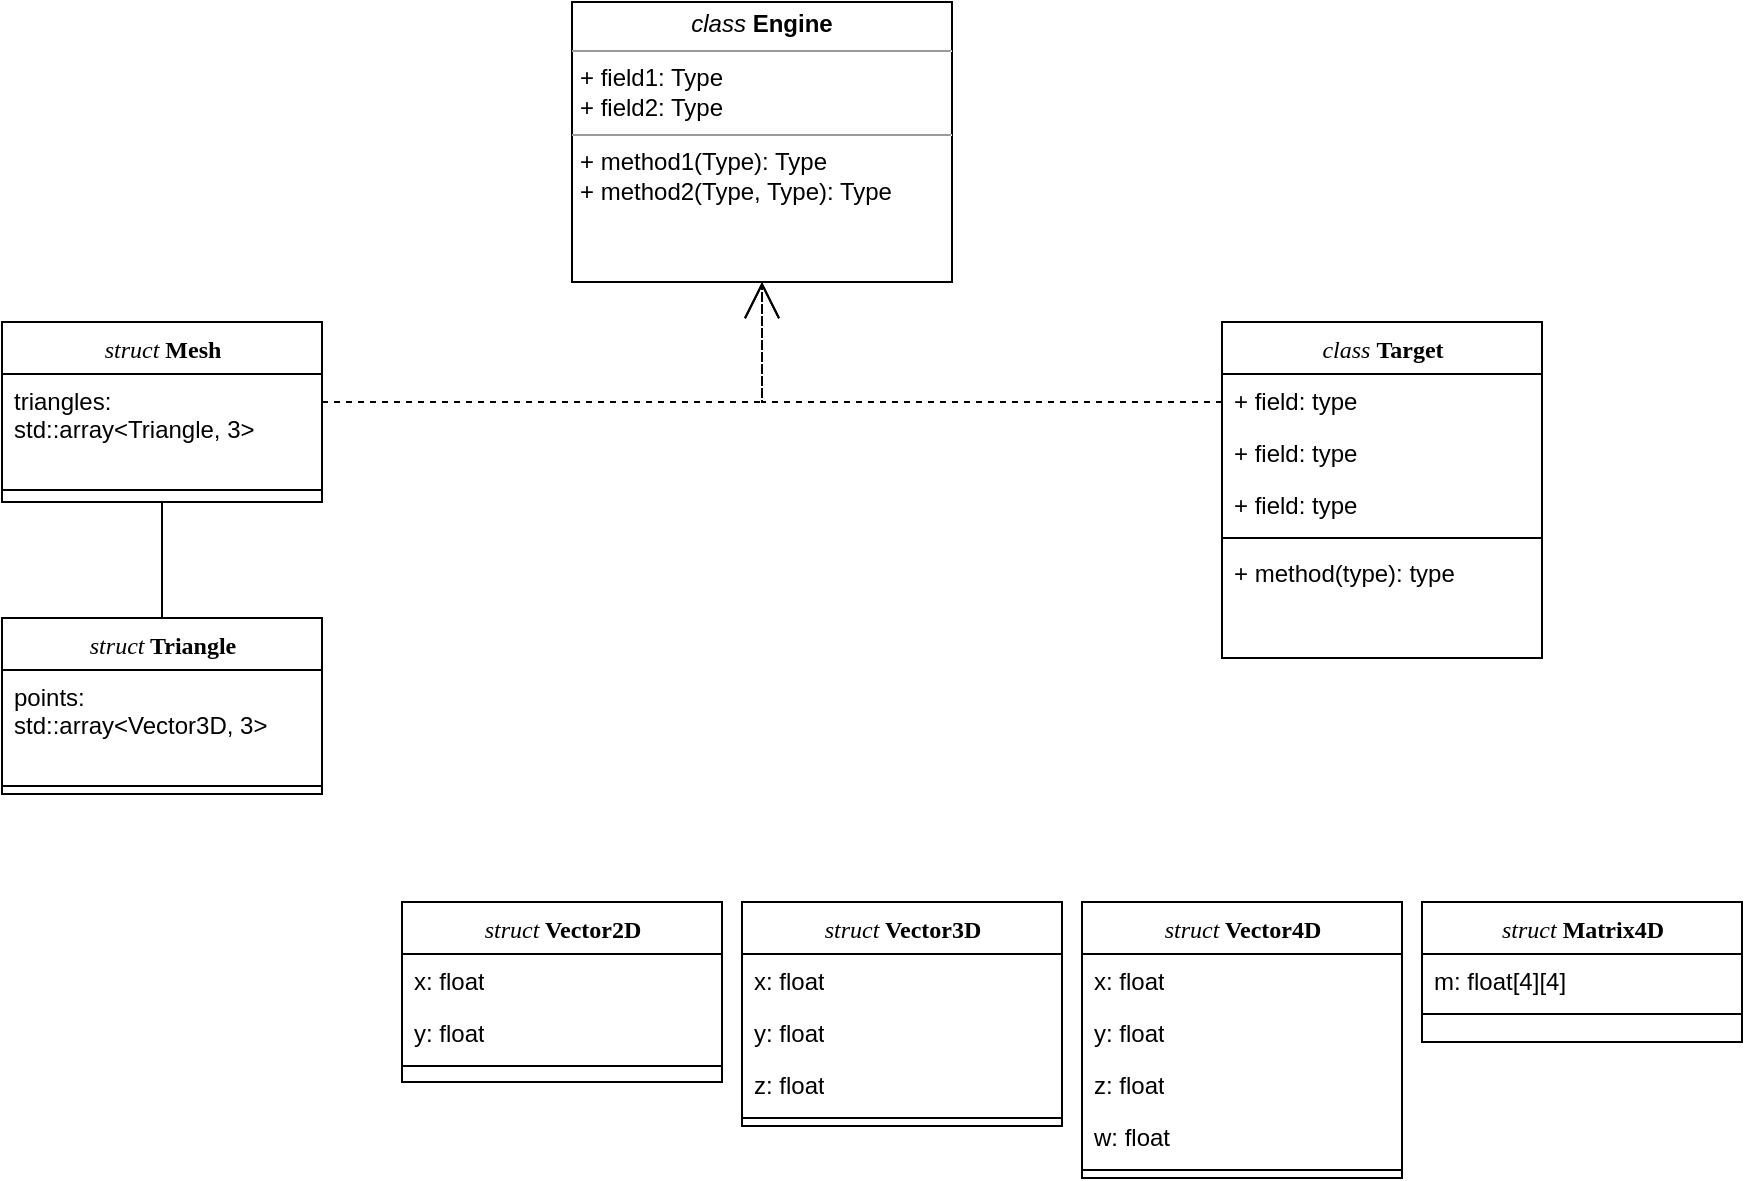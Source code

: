 <mxfile version="13.9.6" type="device"><diagram name="Page-1" id="6133507b-19e7-1e82-6fc7-422aa6c4b21f"><mxGraphModel dx="1137" dy="649" grid="1" gridSize="10" guides="1" tooltips="1" connect="1" arrows="1" fold="1" page="1" pageScale="1" pageWidth="1100" pageHeight="850" background="#ffffff" math="0" shadow="0"><root><mxCell id="0"/><mxCell id="1" parent="0"/><mxCell id="b94bc138ca980ef-13" style="edgeStyle=orthogonalEdgeStyle;rounded=0;html=1;dashed=1;labelBackgroundColor=none;startArrow=none;startFill=0;startSize=8;endArrow=open;endFill=0;endSize=16;fontFamily=Verdana;fontSize=12;" parent="1" source="235556782a83e6d0-1" target="b94bc138ca980ef-1" edge="1"><mxGeometry relative="1" as="geometry"><Array as="points"><mxPoint x="550" y="240"/></Array></mxGeometry></mxCell><mxCell id="235556782a83e6d0-1" value="&lt;i&gt;&lt;span style=&quot;font-weight: normal&quot;&gt;class&lt;/span&gt; &lt;/i&gt;Target" style="swimlane;html=1;fontStyle=1;align=center;verticalAlign=top;childLayout=stackLayout;horizontal=1;startSize=26;horizontalStack=0;resizeParent=1;resizeLast=0;collapsible=1;marginBottom=0;swimlaneFillColor=#ffffff;rounded=0;shadow=0;comic=0;labelBackgroundColor=none;strokeWidth=1;fillColor=none;fontFamily=Verdana;fontSize=12" parent="1" vertex="1"><mxGeometry x="780" y="200" width="160" height="168" as="geometry"/></mxCell><mxCell id="235556782a83e6d0-2" value="+ field: type" style="text;html=1;strokeColor=none;fillColor=none;align=left;verticalAlign=top;spacingLeft=4;spacingRight=4;whiteSpace=wrap;overflow=hidden;rotatable=0;points=[[0,0.5],[1,0.5]];portConstraint=eastwest;" parent="235556782a83e6d0-1" vertex="1"><mxGeometry y="26" width="160" height="26" as="geometry"/></mxCell><mxCell id="235556782a83e6d0-3" value="+ field: type" style="text;html=1;strokeColor=none;fillColor=none;align=left;verticalAlign=top;spacingLeft=4;spacingRight=4;whiteSpace=wrap;overflow=hidden;rotatable=0;points=[[0,0.5],[1,0.5]];portConstraint=eastwest;" parent="235556782a83e6d0-1" vertex="1"><mxGeometry y="52" width="160" height="26" as="geometry"/></mxCell><mxCell id="235556782a83e6d0-5" value="+ field: type" style="text;html=1;strokeColor=none;fillColor=none;align=left;verticalAlign=top;spacingLeft=4;spacingRight=4;whiteSpace=wrap;overflow=hidden;rotatable=0;points=[[0,0.5],[1,0.5]];portConstraint=eastwest;" parent="235556782a83e6d0-1" vertex="1"><mxGeometry y="78" width="160" height="26" as="geometry"/></mxCell><mxCell id="235556782a83e6d0-6" value="" style="line;html=1;strokeWidth=1;fillColor=none;align=left;verticalAlign=middle;spacingTop=-1;spacingLeft=3;spacingRight=3;rotatable=0;labelPosition=right;points=[];portConstraint=eastwest;" parent="235556782a83e6d0-1" vertex="1"><mxGeometry y="104" width="160" height="8" as="geometry"/></mxCell><mxCell id="235556782a83e6d0-7" value="+ method(type): type" style="text;html=1;strokeColor=none;fillColor=none;align=left;verticalAlign=top;spacingLeft=4;spacingRight=4;whiteSpace=wrap;overflow=hidden;rotatable=0;points=[[0,0.5],[1,0.5]];portConstraint=eastwest;" parent="235556782a83e6d0-1" vertex="1"><mxGeometry y="112" width="160" height="26" as="geometry"/></mxCell><mxCell id="b94bc138ca980ef-12" style="edgeStyle=orthogonalEdgeStyle;rounded=0;html=1;dashed=1;labelBackgroundColor=none;startArrow=none;startFill=0;startSize=8;endArrow=open;endFill=0;endSize=16;fontFamily=Verdana;fontSize=12;" parent="1" source="78961159f06e98e8-69" target="b94bc138ca980ef-1" edge="1"><mxGeometry relative="1" as="geometry"><Array as="points"><mxPoint x="550" y="240"/></Array></mxGeometry></mxCell><mxCell id="78961159f06e98e8-69" value="&lt;i&gt;&lt;span style=&quot;font-weight: normal&quot;&gt;struct&lt;/span&gt;&lt;/i&gt;&lt;b&gt; Mesh&lt;br&gt;&lt;/b&gt;" style="swimlane;html=1;fontStyle=1;align=center;verticalAlign=top;childLayout=stackLayout;horizontal=1;startSize=26;horizontalStack=0;resizeParent=1;resizeLast=0;collapsible=1;marginBottom=0;swimlaneFillColor=#ffffff;rounded=0;shadow=0;comic=0;labelBackgroundColor=none;strokeWidth=1;fillColor=none;fontFamily=Verdana;fontSize=12" parent="1" vertex="1"><mxGeometry x="170" y="200" width="160" height="90" as="geometry"/></mxCell><mxCell id="78961159f06e98e8-70" value="&lt;div&gt;triangles: std::array&amp;lt;Triangle, 3&amp;gt;&lt;/div&gt;" style="text;html=1;strokeColor=none;fillColor=none;align=left;verticalAlign=top;spacingLeft=4;spacingRight=4;whiteSpace=wrap;overflow=hidden;rotatable=0;points=[[0,0.5],[1,0.5]];portConstraint=eastwest;" parent="78961159f06e98e8-69" vertex="1"><mxGeometry y="26" width="160" height="54" as="geometry"/></mxCell><mxCell id="78961159f06e98e8-77" value="" style="line;html=1;strokeWidth=1;fillColor=none;align=left;verticalAlign=middle;spacingTop=-1;spacingLeft=3;spacingRight=3;rotatable=0;labelPosition=right;points=[];portConstraint=eastwest;" parent="78961159f06e98e8-69" vertex="1"><mxGeometry y="80" width="160" height="8" as="geometry"/></mxCell><mxCell id="78961159f06e98e8-82" value="&lt;span style=&quot;font-weight: normal&quot;&gt;&lt;i&gt;struct&lt;/i&gt;&lt;/span&gt; Vector2D" style="swimlane;html=1;fontStyle=1;align=center;verticalAlign=top;childLayout=stackLayout;horizontal=1;startSize=26;horizontalStack=0;resizeParent=1;resizeLast=0;collapsible=1;marginBottom=0;swimlaneFillColor=#ffffff;rounded=0;shadow=0;comic=0;labelBackgroundColor=none;strokeWidth=1;fillColor=none;fontFamily=Verdana;fontSize=12" parent="1" vertex="1"><mxGeometry x="370" y="490" width="160" height="90" as="geometry"/></mxCell><mxCell id="78961159f06e98e8-84" value="x: float" style="text;html=1;strokeColor=none;fillColor=none;align=left;verticalAlign=top;spacingLeft=4;spacingRight=4;whiteSpace=wrap;overflow=hidden;rotatable=0;points=[[0,0.5],[1,0.5]];portConstraint=eastwest;" parent="78961159f06e98e8-82" vertex="1"><mxGeometry y="26" width="160" height="26" as="geometry"/></mxCell><mxCell id="78961159f06e98e8-89" value="y: float" style="text;html=1;strokeColor=none;fillColor=none;align=left;verticalAlign=top;spacingLeft=4;spacingRight=4;whiteSpace=wrap;overflow=hidden;rotatable=0;points=[[0,0.5],[1,0.5]];portConstraint=eastwest;" parent="78961159f06e98e8-82" vertex="1"><mxGeometry y="52" width="160" height="26" as="geometry"/></mxCell><mxCell id="78961159f06e98e8-90" value="" style="line;html=1;strokeWidth=1;fillColor=none;align=left;verticalAlign=middle;spacingTop=-1;spacingLeft=3;spacingRight=3;rotatable=0;labelPosition=right;points=[];portConstraint=eastwest;" parent="78961159f06e98e8-82" vertex="1"><mxGeometry y="78" width="160" height="8" as="geometry"/></mxCell><mxCell id="b94bc138ca980ef-1" value="&lt;p style=&quot;margin: 0px ; margin-top: 4px ; text-align: center&quot;&gt;&lt;i&gt;class &lt;/i&gt;&lt;b&gt;Engine&lt;/b&gt;&lt;/p&gt;&lt;hr size=&quot;1&quot;&gt;&lt;p style=&quot;margin: 0px ; margin-left: 4px&quot;&gt;+ field1: Type&lt;br&gt;+ field2: Type&lt;/p&gt;&lt;hr size=&quot;1&quot;&gt;&lt;p style=&quot;margin: 0px ; margin-left: 4px&quot;&gt;+ method1(Type): Type&lt;br&gt;+ method2(Type, Type): Type&lt;/p&gt;" style="verticalAlign=top;align=left;overflow=fill;fontSize=12;fontFamily=Helvetica;html=1;rounded=0;shadow=0;comic=0;labelBackgroundColor=none;strokeWidth=1" parent="1" vertex="1"><mxGeometry x="455" y="40" width="190" height="140" as="geometry"/></mxCell><mxCell id="WUHdar76lvfMX7WVEdPJ-10" style="edgeStyle=orthogonalEdgeStyle;rounded=0;orthogonalLoop=1;jettySize=auto;html=1;exitX=0.5;exitY=0;exitDx=0;exitDy=0;entryX=0.5;entryY=1;entryDx=0;entryDy=0;endArrow=none;endFill=0;" edge="1" parent="1" source="WUHdar76lvfMX7WVEdPJ-7" target="78961159f06e98e8-69"><mxGeometry relative="1" as="geometry"/></mxCell><mxCell id="WUHdar76lvfMX7WVEdPJ-7" value="&lt;i&gt;&lt;span style=&quot;font-weight: normal&quot;&gt;struct&lt;/span&gt;&lt;/i&gt;&lt;b&gt; Triangle&lt;/b&gt;" style="swimlane;html=1;fontStyle=1;align=center;verticalAlign=top;childLayout=stackLayout;horizontal=1;startSize=26;horizontalStack=0;resizeParent=1;resizeLast=0;collapsible=1;marginBottom=0;swimlaneFillColor=#ffffff;rounded=0;shadow=0;comic=0;labelBackgroundColor=none;strokeWidth=1;fillColor=none;fontFamily=Verdana;fontSize=12" vertex="1" parent="1"><mxGeometry x="170" y="348" width="160" height="88" as="geometry"/></mxCell><mxCell id="WUHdar76lvfMX7WVEdPJ-8" value="&lt;div&gt;points:&lt;/div&gt;&lt;div&gt; std::array&amp;lt;Vector3D, 3&amp;gt;&lt;br&gt;&lt;/div&gt;" style="text;html=1;strokeColor=none;fillColor=none;align=left;verticalAlign=top;spacingLeft=4;spacingRight=4;whiteSpace=wrap;overflow=hidden;rotatable=0;points=[[0,0.5],[1,0.5]];portConstraint=eastwest;" vertex="1" parent="WUHdar76lvfMX7WVEdPJ-7"><mxGeometry y="26" width="160" height="54" as="geometry"/></mxCell><mxCell id="WUHdar76lvfMX7WVEdPJ-9" value="" style="line;html=1;strokeWidth=1;fillColor=none;align=left;verticalAlign=middle;spacingTop=-1;spacingLeft=3;spacingRight=3;rotatable=0;labelPosition=right;points=[];portConstraint=eastwest;" vertex="1" parent="WUHdar76lvfMX7WVEdPJ-7"><mxGeometry y="80" width="160" height="8" as="geometry"/></mxCell><mxCell id="WUHdar76lvfMX7WVEdPJ-13" value="&lt;span style=&quot;font-weight: normal&quot;&gt;&lt;i&gt;struct&lt;/i&gt;&lt;/span&gt; Vector3D" style="swimlane;html=1;fontStyle=1;align=center;verticalAlign=top;childLayout=stackLayout;horizontal=1;startSize=26;horizontalStack=0;resizeParent=1;resizeLast=0;collapsible=1;marginBottom=0;swimlaneFillColor=#ffffff;rounded=0;shadow=0;comic=0;labelBackgroundColor=none;strokeWidth=1;fillColor=none;fontFamily=Verdana;fontSize=12" vertex="1" parent="1"><mxGeometry x="540" y="490" width="160" height="112" as="geometry"/></mxCell><mxCell id="WUHdar76lvfMX7WVEdPJ-14" value="x: float" style="text;html=1;strokeColor=none;fillColor=none;align=left;verticalAlign=top;spacingLeft=4;spacingRight=4;whiteSpace=wrap;overflow=hidden;rotatable=0;points=[[0,0.5],[1,0.5]];portConstraint=eastwest;" vertex="1" parent="WUHdar76lvfMX7WVEdPJ-13"><mxGeometry y="26" width="160" height="26" as="geometry"/></mxCell><mxCell id="WUHdar76lvfMX7WVEdPJ-15" value="y: float" style="text;html=1;strokeColor=none;fillColor=none;align=left;verticalAlign=top;spacingLeft=4;spacingRight=4;whiteSpace=wrap;overflow=hidden;rotatable=0;points=[[0,0.5],[1,0.5]];portConstraint=eastwest;" vertex="1" parent="WUHdar76lvfMX7WVEdPJ-13"><mxGeometry y="52" width="160" height="26" as="geometry"/></mxCell><mxCell id="WUHdar76lvfMX7WVEdPJ-17" value="z: float" style="text;html=1;strokeColor=none;fillColor=none;align=left;verticalAlign=top;spacingLeft=4;spacingRight=4;whiteSpace=wrap;overflow=hidden;rotatable=0;points=[[0,0.5],[1,0.5]];portConstraint=eastwest;" vertex="1" parent="WUHdar76lvfMX7WVEdPJ-13"><mxGeometry y="78" width="160" height="26" as="geometry"/></mxCell><mxCell id="WUHdar76lvfMX7WVEdPJ-16" value="" style="line;html=1;strokeWidth=1;fillColor=none;align=left;verticalAlign=middle;spacingTop=-1;spacingLeft=3;spacingRight=3;rotatable=0;labelPosition=right;points=[];portConstraint=eastwest;" vertex="1" parent="WUHdar76lvfMX7WVEdPJ-13"><mxGeometry y="104" width="160" height="8" as="geometry"/></mxCell><mxCell id="WUHdar76lvfMX7WVEdPJ-18" value="&lt;span style=&quot;font-weight: normal&quot;&gt;&lt;i&gt;struct&lt;/i&gt;&lt;/span&gt; Vector4D" style="swimlane;html=1;fontStyle=1;align=center;verticalAlign=top;childLayout=stackLayout;horizontal=1;startSize=26;horizontalStack=0;resizeParent=1;resizeLast=0;collapsible=1;marginBottom=0;swimlaneFillColor=#ffffff;rounded=0;shadow=0;comic=0;labelBackgroundColor=none;strokeWidth=1;fillColor=none;fontFamily=Verdana;fontSize=12" vertex="1" parent="1"><mxGeometry x="710" y="490" width="160" height="138" as="geometry"/></mxCell><mxCell id="WUHdar76lvfMX7WVEdPJ-19" value="x: float" style="text;html=1;strokeColor=none;fillColor=none;align=left;verticalAlign=top;spacingLeft=4;spacingRight=4;whiteSpace=wrap;overflow=hidden;rotatable=0;points=[[0,0.5],[1,0.5]];portConstraint=eastwest;" vertex="1" parent="WUHdar76lvfMX7WVEdPJ-18"><mxGeometry y="26" width="160" height="26" as="geometry"/></mxCell><mxCell id="WUHdar76lvfMX7WVEdPJ-20" value="y: float" style="text;html=1;strokeColor=none;fillColor=none;align=left;verticalAlign=top;spacingLeft=4;spacingRight=4;whiteSpace=wrap;overflow=hidden;rotatable=0;points=[[0,0.5],[1,0.5]];portConstraint=eastwest;" vertex="1" parent="WUHdar76lvfMX7WVEdPJ-18"><mxGeometry y="52" width="160" height="26" as="geometry"/></mxCell><mxCell id="WUHdar76lvfMX7WVEdPJ-23" value="z: float" style="text;html=1;strokeColor=none;fillColor=none;align=left;verticalAlign=top;spacingLeft=4;spacingRight=4;whiteSpace=wrap;overflow=hidden;rotatable=0;points=[[0,0.5],[1,0.5]];portConstraint=eastwest;" vertex="1" parent="WUHdar76lvfMX7WVEdPJ-18"><mxGeometry y="78" width="160" height="26" as="geometry"/></mxCell><mxCell id="WUHdar76lvfMX7WVEdPJ-21" value="w: float" style="text;html=1;strokeColor=none;fillColor=none;align=left;verticalAlign=top;spacingLeft=4;spacingRight=4;whiteSpace=wrap;overflow=hidden;rotatable=0;points=[[0,0.5],[1,0.5]];portConstraint=eastwest;" vertex="1" parent="WUHdar76lvfMX7WVEdPJ-18"><mxGeometry y="104" width="160" height="26" as="geometry"/></mxCell><mxCell id="WUHdar76lvfMX7WVEdPJ-22" value="" style="line;html=1;strokeWidth=1;fillColor=none;align=left;verticalAlign=middle;spacingTop=-1;spacingLeft=3;spacingRight=3;rotatable=0;labelPosition=right;points=[];portConstraint=eastwest;" vertex="1" parent="WUHdar76lvfMX7WVEdPJ-18"><mxGeometry y="130" width="160" height="8" as="geometry"/></mxCell><mxCell id="WUHdar76lvfMX7WVEdPJ-24" value="&lt;span style=&quot;font-weight: normal&quot;&gt;&lt;i&gt;struct&lt;/i&gt;&lt;/span&gt; Matrix4D" style="swimlane;html=1;fontStyle=1;align=center;verticalAlign=top;childLayout=stackLayout;horizontal=1;startSize=26;horizontalStack=0;resizeParent=1;resizeLast=0;collapsible=1;marginBottom=0;swimlaneFillColor=#ffffff;rounded=0;shadow=0;comic=0;labelBackgroundColor=none;strokeWidth=1;fillColor=none;fontFamily=Verdana;fontSize=12" vertex="1" parent="1"><mxGeometry x="880" y="490" width="160" height="70" as="geometry"/></mxCell><mxCell id="WUHdar76lvfMX7WVEdPJ-25" value="m: float[4][4]" style="text;html=1;strokeColor=none;fillColor=none;align=left;verticalAlign=top;spacingLeft=4;spacingRight=4;whiteSpace=wrap;overflow=hidden;rotatable=0;points=[[0,0.5],[1,0.5]];portConstraint=eastwest;" vertex="1" parent="WUHdar76lvfMX7WVEdPJ-24"><mxGeometry y="26" width="160" height="26" as="geometry"/></mxCell><mxCell id="WUHdar76lvfMX7WVEdPJ-29" value="" style="line;html=1;strokeWidth=1;fillColor=none;align=left;verticalAlign=middle;spacingTop=-1;spacingLeft=3;spacingRight=3;rotatable=0;labelPosition=right;points=[];portConstraint=eastwest;" vertex="1" parent="WUHdar76lvfMX7WVEdPJ-24"><mxGeometry y="52" width="160" height="8" as="geometry"/></mxCell></root></mxGraphModel></diagram></mxfile>